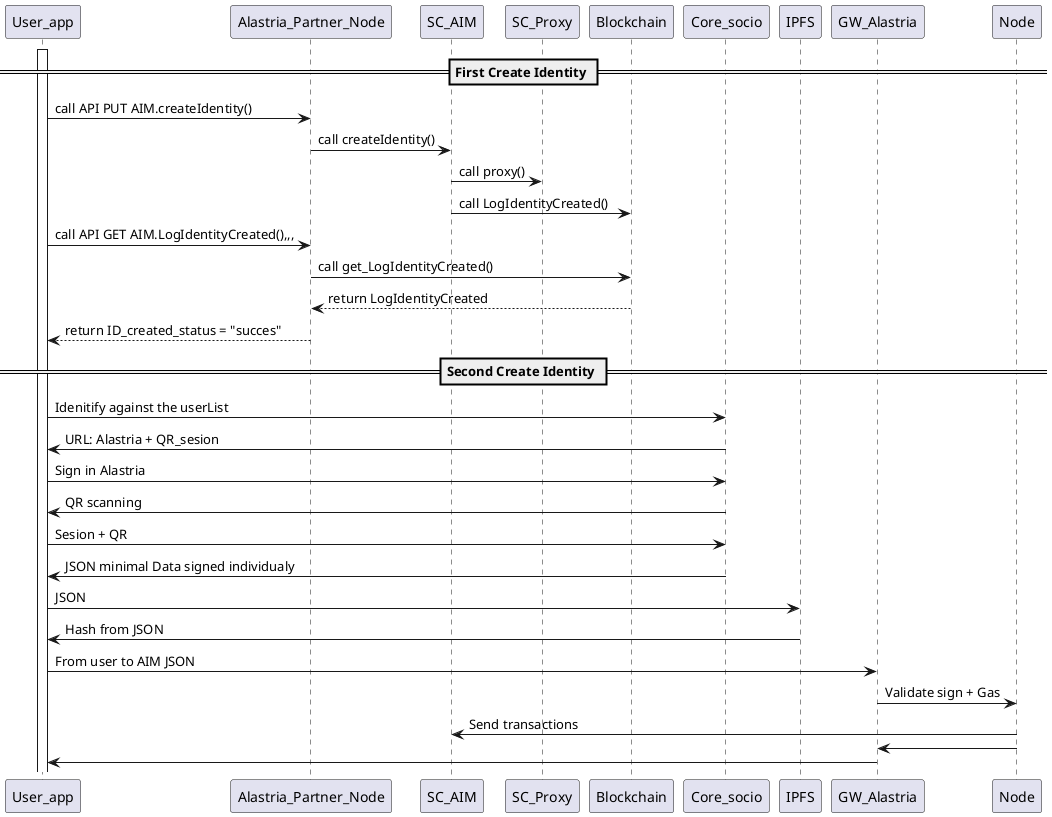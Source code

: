 @startuml
== First Create Identity ==
activate User_app
User_app -> Alastria_Partner_Node: call API PUT AIM.createIdentity()
Alastria_Partner_Node -> SC_AIM: call createIdentity()
SC_AIM -> SC_Proxy: call proxy()
SC_AIM -> Blockchain: call LogIdentityCreated()
User_app -> Alastria_Partner_Node: call API GET AIM.LogIdentityCreated(),,,
Alastria_Partner_Node -> Blockchain: call get_LogIdentityCreated()
Blockchain --> Alastria_Partner_Node: return LogIdentityCreated
Alastria_Partner_Node --> User_app: return ID_created_status = "succes"
== Second Create Identity ==
User_app -> Core_socio: Idenitify against the userList
Core_socio -> User_app: URL: Alastria + QR_sesion
User_app -> Core_socio: Sign in Alastria
Core_socio -> User_app: QR scanning
User_app -> Core_socio: Sesion + QR
Core_socio -> User_app: JSON minimal Data signed individualy
User_app -> IPFS: JSON
IPFS -> User_app: Hash from JSON
User_app -> GW_Alastria: From user to AIM JSON
GW_Alastria -> Node: Validate sign + Gas
Node -> SC_AIM: Send transactions
Node -> GW_Alastria:
GW_Alastria -> User_app:
@enduml
